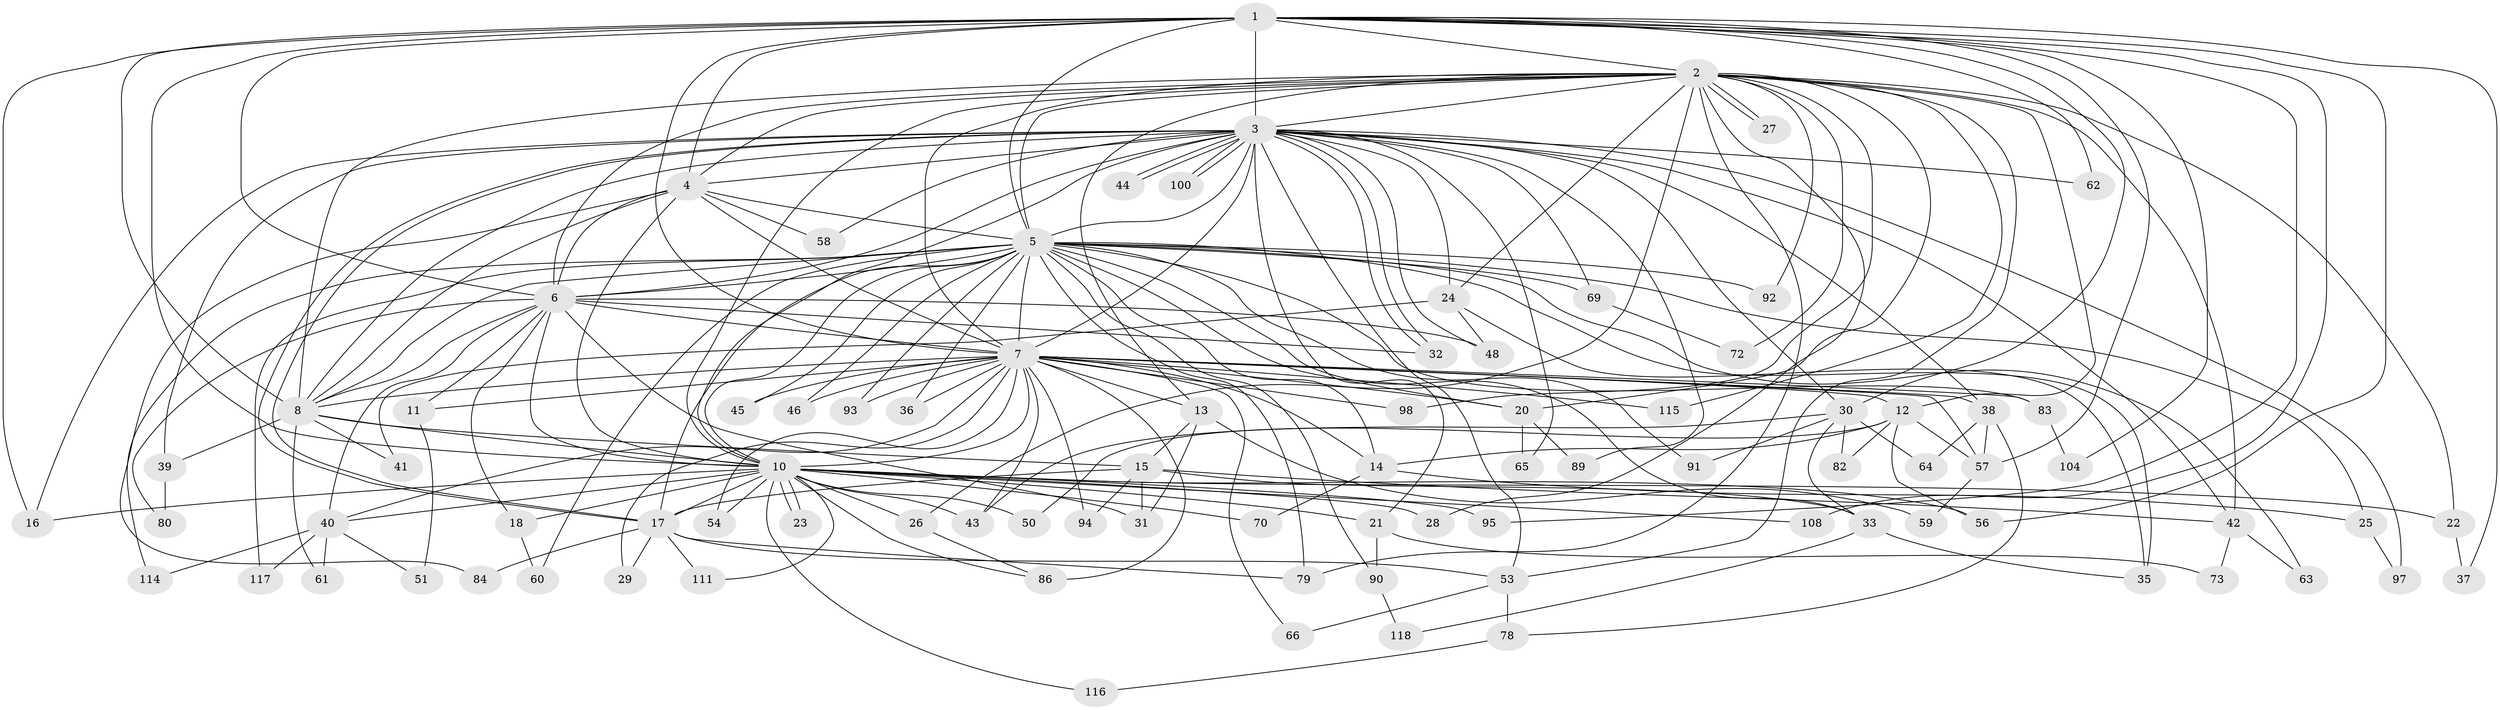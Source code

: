 // original degree distribution, {19: 0.008403361344537815, 24: 0.008403361344537815, 32: 0.01680672268907563, 12: 0.008403361344537815, 30: 0.008403361344537815, 17: 0.008403361344537815, 21: 0.01680672268907563, 14: 0.008403361344537815, 3: 0.19327731092436976, 8: 0.008403361344537815, 6: 0.01680672268907563, 5: 0.06722689075630252, 7: 0.008403361344537815, 10: 0.008403361344537815, 4: 0.05042016806722689, 2: 0.5630252100840336}
// Generated by graph-tools (version 1.1) at 2025/11/02/27/25 16:11:03]
// undirected, 88 vertices, 214 edges
graph export_dot {
graph [start="1"]
  node [color=gray90,style=filled];
  1 [super="+110"];
  2 [super="+71"];
  3 [super="+47"];
  4 [super="+55"];
  5 [super="+74"];
  6 [super="+34"];
  7 [super="+9"];
  8 [super="+76"];
  10 [super="+77"];
  11;
  12 [super="+106"];
  13 [super="+75"];
  14 [super="+19"];
  15 [super="+88"];
  16 [super="+113"];
  17 [super="+109"];
  18 [super="+85"];
  20 [super="+96"];
  21;
  22;
  23;
  24 [super="+81"];
  25;
  26 [super="+102"];
  27;
  28;
  29;
  30 [super="+49"];
  31;
  32 [super="+87"];
  33 [super="+52"];
  35 [super="+101"];
  36;
  37;
  38 [super="+68"];
  39;
  40 [super="+112"];
  41;
  42 [super="+107"];
  43;
  44;
  45;
  46;
  48;
  50;
  51;
  53;
  54;
  56 [super="+99"];
  57 [super="+67"];
  58;
  59;
  60;
  61;
  62;
  63;
  64;
  65;
  66;
  69;
  70;
  72;
  73;
  78;
  79 [super="+105"];
  80;
  82;
  83;
  84;
  86 [super="+119"];
  89;
  90;
  91;
  92;
  93 [super="+103"];
  94;
  95;
  97;
  98;
  100;
  104;
  108;
  111;
  114;
  115;
  116;
  117;
  118;
  1 -- 2;
  1 -- 3;
  1 -- 4;
  1 -- 5;
  1 -- 6;
  1 -- 7 [weight=2];
  1 -- 8;
  1 -- 10 [weight=2];
  1 -- 30;
  1 -- 37;
  1 -- 56;
  1 -- 57;
  1 -- 62;
  1 -- 95;
  1 -- 104;
  1 -- 108;
  1 -- 16;
  2 -- 3;
  2 -- 4;
  2 -- 5;
  2 -- 6;
  2 -- 7 [weight=2];
  2 -- 8;
  2 -- 10;
  2 -- 12;
  2 -- 13;
  2 -- 20;
  2 -- 22;
  2 -- 24;
  2 -- 26;
  2 -- 27;
  2 -- 27;
  2 -- 28;
  2 -- 72;
  2 -- 98;
  2 -- 115;
  2 -- 79;
  2 -- 92;
  2 -- 53;
  2 -- 42;
  3 -- 4;
  3 -- 5;
  3 -- 6 [weight=2];
  3 -- 7 [weight=2];
  3 -- 8;
  3 -- 10;
  3 -- 16;
  3 -- 17;
  3 -- 17;
  3 -- 21;
  3 -- 24;
  3 -- 30;
  3 -- 32;
  3 -- 32;
  3 -- 38;
  3 -- 39;
  3 -- 42;
  3 -- 44;
  3 -- 44;
  3 -- 48;
  3 -- 53;
  3 -- 58;
  3 -- 62;
  3 -- 65;
  3 -- 69;
  3 -- 97;
  3 -- 100;
  3 -- 100;
  3 -- 89;
  4 -- 5 [weight=2];
  4 -- 6;
  4 -- 7 [weight=2];
  4 -- 8;
  4 -- 10;
  4 -- 58;
  4 -- 84;
  5 -- 6;
  5 -- 7 [weight=2];
  5 -- 8 [weight=2];
  5 -- 10;
  5 -- 25;
  5 -- 33;
  5 -- 35;
  5 -- 36;
  5 -- 45;
  5 -- 46;
  5 -- 60;
  5 -- 63;
  5 -- 69;
  5 -- 79;
  5 -- 83;
  5 -- 90;
  5 -- 91;
  5 -- 92;
  5 -- 93 [weight=2];
  5 -- 114;
  5 -- 17;
  5 -- 117;
  5 -- 14;
  5 -- 20;
  6 -- 7 [weight=2];
  6 -- 8;
  6 -- 10;
  6 -- 11;
  6 -- 18;
  6 -- 40;
  6 -- 48;
  6 -- 80;
  6 -- 31;
  6 -- 32;
  7 -- 8 [weight=2];
  7 -- 10 [weight=2];
  7 -- 11;
  7 -- 12 [weight=2];
  7 -- 38;
  7 -- 40;
  7 -- 46;
  7 -- 54;
  7 -- 57;
  7 -- 83;
  7 -- 86 [weight=2];
  7 -- 94;
  7 -- 66;
  7 -- 13 [weight=2];
  7 -- 14;
  7 -- 20;
  7 -- 29;
  7 -- 98;
  7 -- 36;
  7 -- 43;
  7 -- 45;
  7 -- 115;
  7 -- 93;
  8 -- 10;
  8 -- 15;
  8 -- 39;
  8 -- 41;
  8 -- 61;
  10 -- 16;
  10 -- 18 [weight=2];
  10 -- 21;
  10 -- 22;
  10 -- 23;
  10 -- 23;
  10 -- 26;
  10 -- 28;
  10 -- 43;
  10 -- 50;
  10 -- 54;
  10 -- 56;
  10 -- 70;
  10 -- 86;
  10 -- 95;
  10 -- 108;
  10 -- 111;
  10 -- 116;
  10 -- 17 [weight=2];
  10 -- 40;
  11 -- 51;
  12 -- 14;
  12 -- 50;
  12 -- 82;
  12 -- 57;
  12 -- 56;
  13 -- 15;
  13 -- 31;
  13 -- 59;
  14 -- 25;
  14 -- 70;
  15 -- 31;
  15 -- 42;
  15 -- 94;
  15 -- 17;
  15 -- 33;
  17 -- 29;
  17 -- 53;
  17 -- 79;
  17 -- 84;
  17 -- 111;
  18 -- 60;
  20 -- 65;
  20 -- 89;
  21 -- 73;
  21 -- 90;
  22 -- 37;
  24 -- 41;
  24 -- 48;
  24 -- 35;
  25 -- 97;
  26 -- 86;
  30 -- 33;
  30 -- 64;
  30 -- 82;
  30 -- 91;
  30 -- 43;
  33 -- 35;
  33 -- 118;
  38 -- 64;
  38 -- 78;
  38 -- 57;
  39 -- 80;
  40 -- 51;
  40 -- 61;
  40 -- 117;
  40 -- 114;
  42 -- 63;
  42 -- 73;
  53 -- 66;
  53 -- 78;
  57 -- 59;
  69 -- 72;
  78 -- 116;
  83 -- 104;
  90 -- 118;
}
